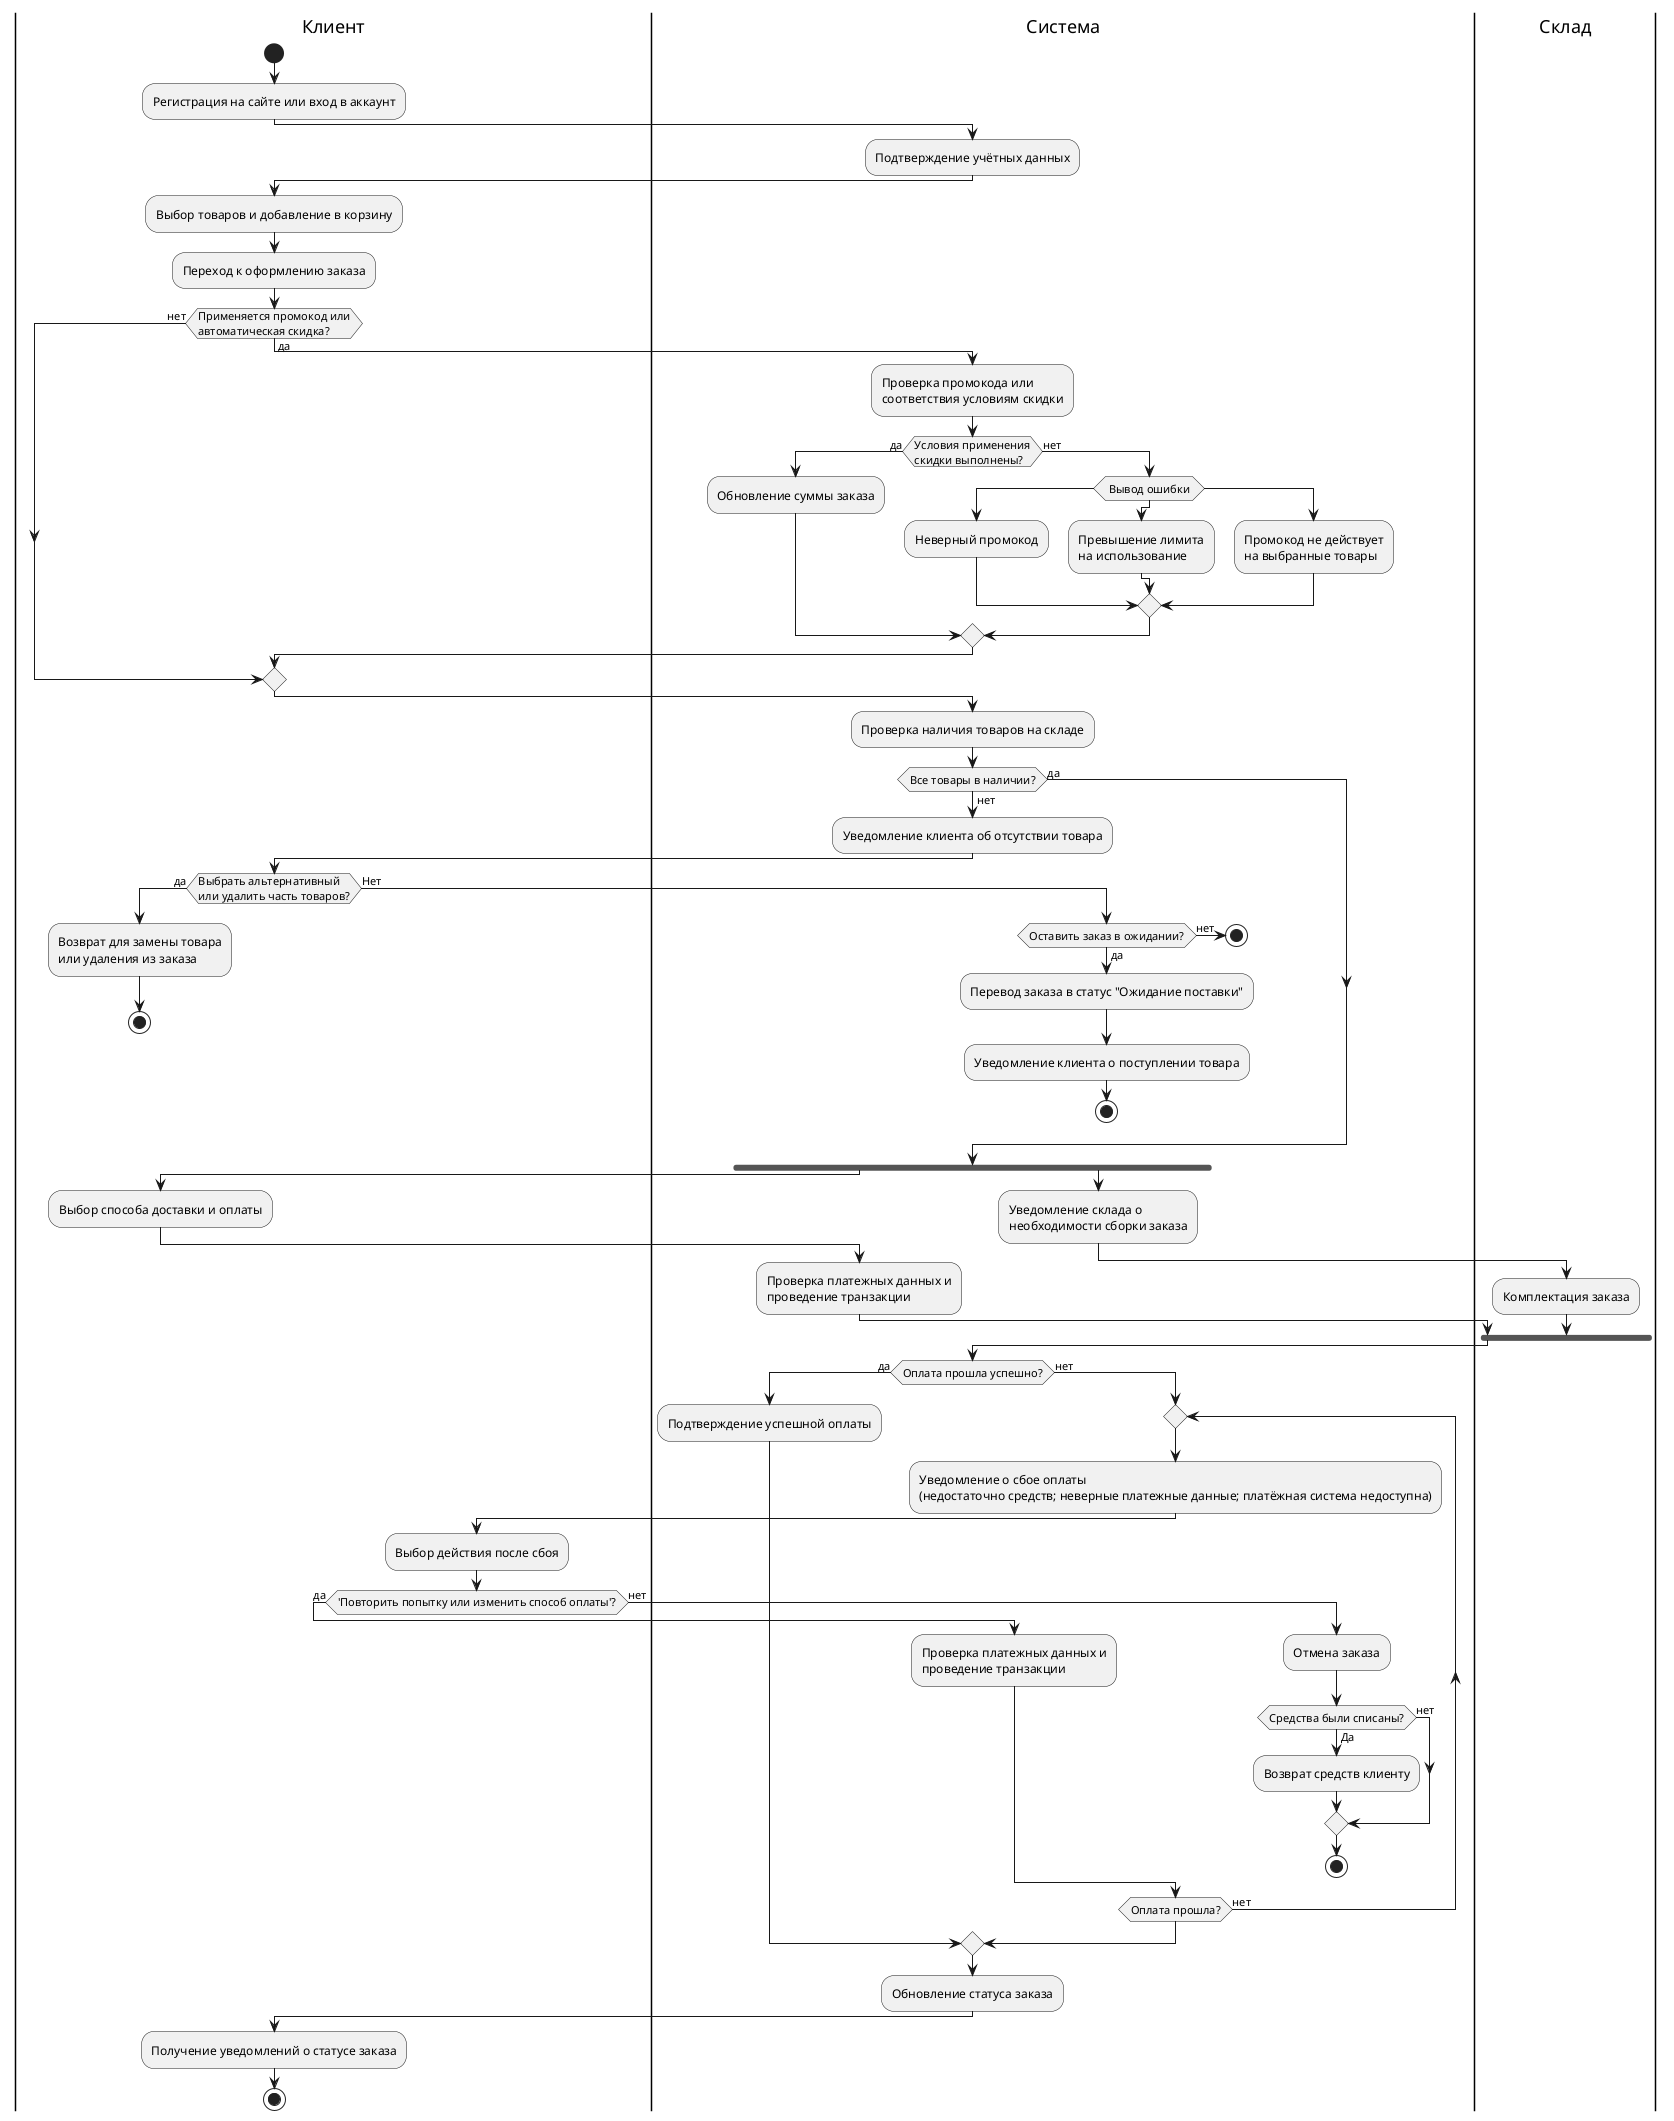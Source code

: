 @startuml

|Клиент|
start
:Регистрация на сайте или вход в аккаунт;
|Система|
:Подтверждение учётных данных;
|Клиент|
:Выбор товаров и добавление в корзину;
:Переход к оформлению заказа;

if (Применяется промокод или\nавтоматическая скидка?) then (да)
  |Система|
  :Проверка промокода или\nсоответствия условиям скидки;
  if (Условия применения\nскидки выполнены?) then (да)
    :Обновление суммы заказа;
  else (нет)
    switch ( Вывод ошибки )
        case ()
        :Неверный промокод;
        case () 
        :Превышение лимита\nна использование;
        case ()
        :Промокод не действует\nна выбранные товары;
    endswitch
  endif
else (нет)
endif


|Система|
:Проверка наличия товаров на складе;

if (Все товары в наличии?) then (да)
else (нет)
  :Уведомление клиента об отсутствии товара;
  |Клиент|
  if (Выбрать альтернативный\nили удалить часть товаров?) then (да)
    :Возврат для замены товара\nили удаления из заказа;
    stop
  else (Нет)
    |Система|
    if (Оставить заказ в ожидании?) then (да)
    :Перевод заказа в статус "Ожидание поставки";
    :Уведомление клиента о поступлении товара;
    stop
    else (нет)
    stop
    endif
  endif
endif


fork
  |Клиент|
  :Выбор способа доставки и оплаты;
  |Система|
  :Проверка платежных данных и\nпроведение транзакции;
fork again
|Система|
  :Уведомление склада о\nнеобходимости сборки заказа;
  |Склад|
  :Комплектация заказа;
end fork
|Система|
  if (Оплата прошла успешно?) then (да)
    :Подтверждение успешной оплаты;
  else (нет)
    repeat
    :Уведомление о сбое оплаты\n(недостаточно средств; неверные платежные данные; платёжная система недоступна);
      |Клиент|
      :Выбор действия после сбоя;
      if ('Повторить попытку или изменить способ оплаты'?) then (да)
        |Система|
        :Проверка платежных данных и\nпроведение транзакции;
      else (нет)
        |Система|
        :Отмена заказа;
        if (Средства были списаны?) then (Да)
        :Возврат средств клиенту;
        else (нет)
        endif
        stop
      endif
    repeat while (Оплата прошла?) is (нет)
  endif



|Система|
:Обновление статуса заказа;

|Клиент|
:Получение уведомлений о статусе заказа;

stop
@enduml